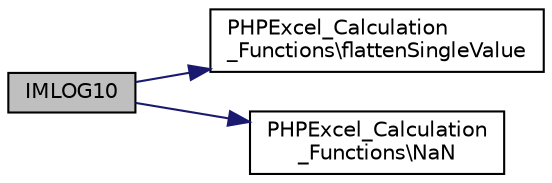 digraph "IMLOG10"
{
  edge [fontname="Helvetica",fontsize="10",labelfontname="Helvetica",labelfontsize="10"];
  node [fontname="Helvetica",fontsize="10",shape=record];
  rankdir="LR";
  Node133 [label="IMLOG10",height=0.2,width=0.4,color="black", fillcolor="grey75", style="filled", fontcolor="black"];
  Node133 -> Node134 [color="midnightblue",fontsize="10",style="solid",fontname="Helvetica"];
  Node134 [label="PHPExcel_Calculation\l_Functions\\flattenSingleValue",height=0.2,width=0.4,color="black", fillcolor="white", style="filled",URL="$class_p_h_p_excel___calculation___functions.html#acaf2a2e8a02edcc96314474aa06d8550"];
  Node133 -> Node135 [color="midnightblue",fontsize="10",style="solid",fontname="Helvetica"];
  Node135 [label="PHPExcel_Calculation\l_Functions\\NaN",height=0.2,width=0.4,color="black", fillcolor="white", style="filled",URL="$class_p_h_p_excel___calculation___functions.html#ad35ef66aa71a12a3f978b34c0e595a89"];
}
